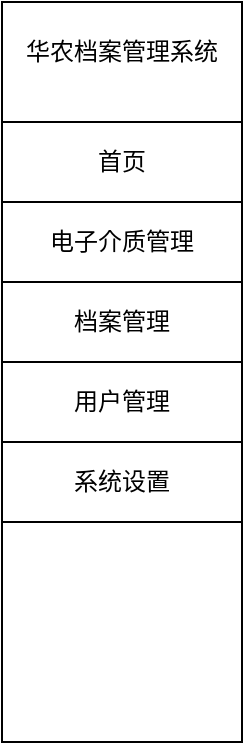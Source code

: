 <mxfile>
    <diagram id="pM_ZRUGYAoweMFPypd5H" name="第 1 页">
        <mxGraphModel dx="583" dy="426" grid="1" gridSize="10" guides="1" tooltips="1" connect="1" arrows="1" fold="1" page="1" pageScale="1" pageWidth="827" pageHeight="1169" math="0" shadow="0">
            <root>
                <mxCell id="0"/>
                <mxCell id="1" parent="0"/>
                <mxCell id="2" value="" style="rounded=0;whiteSpace=wrap;html=1;" vertex="1" parent="1">
                    <mxGeometry x="240" y="130" width="120" height="370" as="geometry"/>
                </mxCell>
                <mxCell id="3" value="电子介质管理" style="rounded=0;whiteSpace=wrap;html=1;" vertex="1" parent="1">
                    <mxGeometry x="240" y="230" width="120" height="40" as="geometry"/>
                </mxCell>
                <mxCell id="4" value="档案管理" style="rounded=0;whiteSpace=wrap;html=1;" vertex="1" parent="1">
                    <mxGeometry x="240" y="270" width="120" height="40" as="geometry"/>
                </mxCell>
                <mxCell id="5" value="用户管理" style="rounded=0;whiteSpace=wrap;html=1;" vertex="1" parent="1">
                    <mxGeometry x="240" y="310" width="120" height="40" as="geometry"/>
                </mxCell>
                <mxCell id="6" value="系统设置" style="rounded=0;whiteSpace=wrap;html=1;" vertex="1" parent="1">
                    <mxGeometry x="240" y="350" width="120" height="40" as="geometry"/>
                </mxCell>
                <mxCell id="7" value="华农档案管理系统" style="text;html=1;strokeColor=none;fillColor=none;align=center;verticalAlign=middle;whiteSpace=wrap;rounded=0;" vertex="1" parent="1">
                    <mxGeometry x="245" y="140" width="110" height="30" as="geometry"/>
                </mxCell>
                <mxCell id="8" value="首页" style="rounded=0;whiteSpace=wrap;html=1;" vertex="1" parent="1">
                    <mxGeometry x="240" y="190" width="120" height="40" as="geometry"/>
                </mxCell>
            </root>
        </mxGraphModel>
    </diagram>
</mxfile>